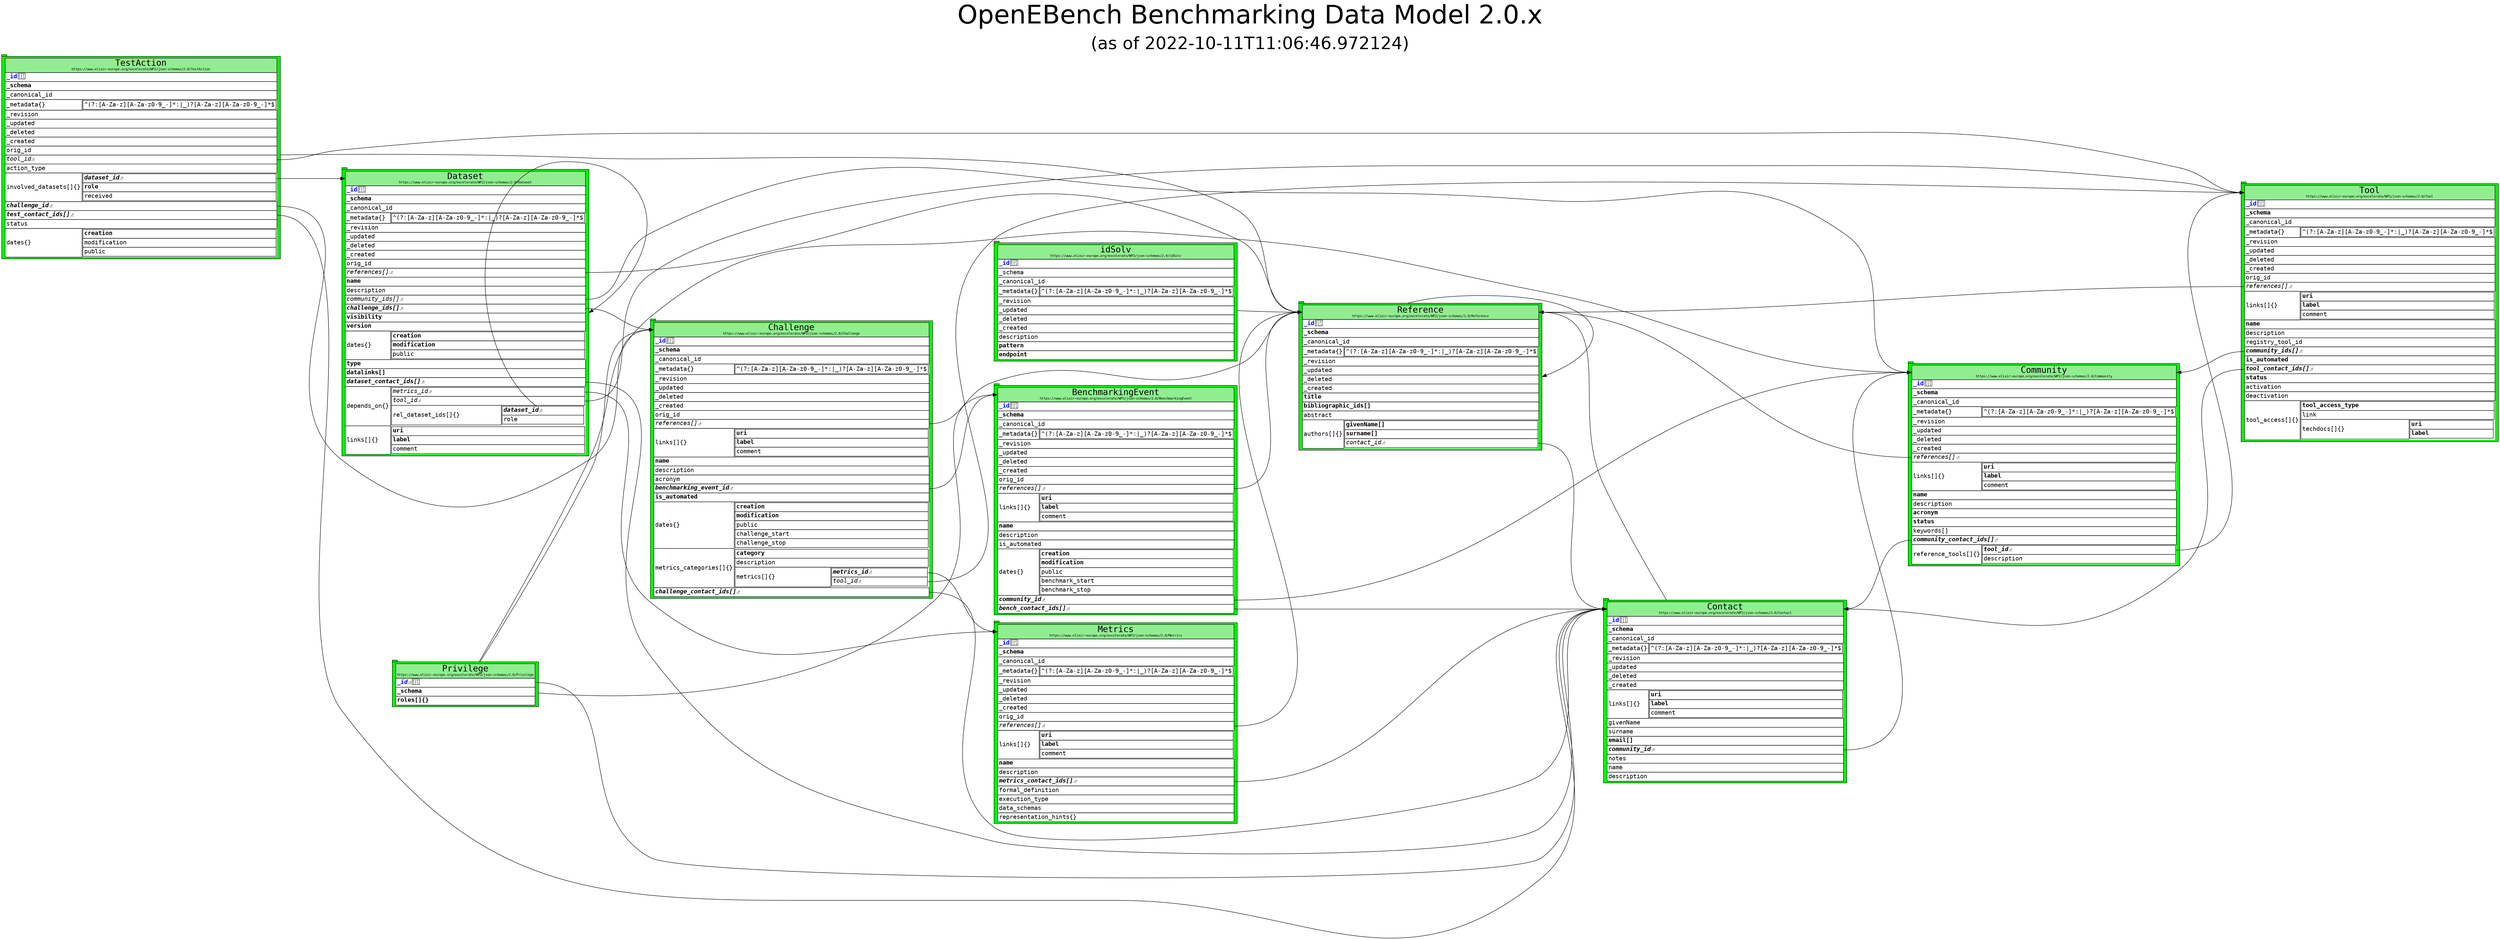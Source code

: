 
digraph schemas {
	graph[ rankdir=LR, ranksep=2, fontsize=60, fontname="Helvetica", labelloc=t, label=< OpenEBench Benchmarking Data Model 2.0.x <br/> <font point-size="40">(as of 2022-10-11T11:06:46.972124)</font> >  ];
	node [shape=tab, style=filled, fillcolor="green"];
	s0 [label=<

<FONT FACE="Courier">
<TABLE BORDER="0" CELLBORDER="1" CELLSPACING="0" BGCOLOR="white">
	<TR>
		<TD COLSPAN="2" ALIGN="CENTER" PORT="schema" BGCOLOR="lightgreen"><FONT POINT-SIZE="20">Dataset</FONT><BR/><FONT POINT-SIZE="8">https://www.elixir-europe.org/excelerate/WP2/json-schemas/2.0/Dataset</FONT></TD>
	</TR>
	<TR>
		<TD ALIGN="LEFT" PORT="a6526f25fbdfbb2678bba3fbc087623f3edb7400" COLSPAN="2"><B><FONT COLOR="BLUE">_id</FONT></B>🔑</TD>

	</TR>
	<TR>
		<TD ALIGN="LEFT" PORT="897345305386c908195d73766146bf456c4afa73" COLSPAN="2"><B>_schema</B></TD>

	</TR>
	<TR>
		<TD ALIGN="LEFT" PORT="abeca793c5a7d6f7ba865a1e52981b8f286608d7" COLSPAN="2">_canonical_id</TD>

	</TR>
	<TR>

		<TD ALIGN="LEFT" PORT="f9c3cd13a7594ae0b3e7c5f757c69c929cc7935d">_metadata{}</TD>
		<TD BORDER="0"><TABLE BORDER="0" CELLBORDER="1" CELLSPACING="0">
	<TR>
		<TD ALIGN="LEFT" PORT="3145037cf1c7a0f1e063153c1edcfff754bdd957" COLSPAN="2">^(?:[A-Za-z][A-Za-z0-9_-]*:|_)?[A-Za-z][A-Za-z0-9_-]*$</TD>
	</TR>
</TABLE></TD>

	</TR>
	<TR>
		<TD ALIGN="LEFT" PORT="b793814e4536ca66c5b8378ac8255eb00347942f" COLSPAN="2">_revision</TD>

	</TR>
	<TR>
		<TD ALIGN="LEFT" PORT="e7c5529710e062bcc39bcf0c8c0c716e6a9f9c8a" COLSPAN="2">_updated</TD>

	</TR>
	<TR>
		<TD ALIGN="LEFT" PORT="cfc04f7a9dc50ce1885ecfb0ce2a996cad2e9596" COLSPAN="2">_deleted</TD>

	</TR>
	<TR>
		<TD ALIGN="LEFT" PORT="88143dbdcf8247dc709d1933882f0b62c830dcd9" COLSPAN="2">_created</TD>

	</TR>
	<TR>
		<TD ALIGN="LEFT" PORT="30441c468f1d2488efd5ee127d43ef666d4d9bb0" COLSPAN="2">orig_id</TD>

	</TR>
	<TR>
		<TD ALIGN="LEFT" PORT="c39a15eca335bf7d46851d0191f072729b2dc3ba" COLSPAN="2"><I>references[]</I>⎇</TD>

	</TR>
	<TR>
		<TD ALIGN="LEFT" PORT="6ae999552a0d2dca14d62e2bc8b764d377b1dd6c" COLSPAN="2"><B>name</B></TD>

	</TR>
	<TR>
		<TD ALIGN="LEFT" PORT="cb329146a0dd0d566b0628744d67936558741ffa" COLSPAN="2">description</TD>

	</TR>
	<TR>
		<TD ALIGN="LEFT" PORT="a000d7838c58386e5ce0aa9bd1ed6e31945af038" COLSPAN="2"><I>community_ids[]</I>⎇</TD>

	</TR>
	<TR>
		<TD ALIGN="LEFT" PORT="c71e19113ad60db1f60739e65eb2e50b33abbace" COLSPAN="2"><B><I>challenge_ids[]</I></B>⎇</TD>

	</TR>
	<TR>
		<TD ALIGN="LEFT" PORT="70ef4adb6243a8757f5ac77a5cae9a726f406b98" COLSPAN="2"><B>visibility</B></TD>

	</TR>
	<TR>
		<TD ALIGN="LEFT" PORT="c692273deb2772da307ffe37041fef77bf4baa97" COLSPAN="2"><B>version</B></TD>

	</TR>
	<TR>

		<TD ALIGN="LEFT" PORT="c09a2565eb3e551d0b33b3f5111b7fd0b90263f4">dates{}</TD>
		<TD BORDER="0"><TABLE BORDER="0" CELLBORDER="1" CELLSPACING="0">
	<TR>
		<TD ALIGN="LEFT" PORT="9b2aac80fdd03e80812740a9017e10253aee4315" COLSPAN="2"><B>creation</B></TD>

	</TR>
	<TR>
		<TD ALIGN="LEFT" PORT="a273fcca90b9effb5bf6a680e3cc8fdd024e5b14" COLSPAN="2"><B>modification</B></TD>

	</TR>
	<TR>
		<TD ALIGN="LEFT" PORT="bf8ff3c4a7e587f7ff90b6421810365bf58a078f" COLSPAN="2">public</TD>
	</TR>
</TABLE></TD>

	</TR>
	<TR>
		<TD ALIGN="LEFT" PORT="d0a3e7f81a9885e99049d1cae0336d269d5e47a9" COLSPAN="2"><B>type</B></TD>

	</TR>
	<TR>
		<TD ALIGN="LEFT" PORT="742808d5247eb4fc92e35717d5ff302cb6ee73ac" COLSPAN="2"><B>datalinks[]</B></TD>

	</TR>
	<TR>
		<TD ALIGN="LEFT" PORT="8b432edbbabc899fd0876bd36b7a73e9ec64a259" COLSPAN="2"><B><I>dataset_contact_ids[]</I></B>⎇</TD>

	</TR>
	<TR>

		<TD ALIGN="LEFT" PORT="0cb4f09a238f2a12115366c6de3f3a20d777cc6c">depends_on{}</TD>
		<TD BORDER="0"><TABLE BORDER="0" CELLBORDER="1" CELLSPACING="0">
	<TR>
		<TD ALIGN="LEFT" PORT="8a3e7ca7c2ed848734f80584b6ee62dc2b2bea55" COLSPAN="2"><I>metrics_id</I>⎇</TD>

	</TR>
	<TR>
		<TD ALIGN="LEFT" PORT="17e6cf4775729bf7dc0194921b0bb931400b2b28" COLSPAN="2"><I>tool_id</I>⎇</TD>

	</TR>
	<TR>

		<TD ALIGN="LEFT" PORT="4c0bb05a2c9a75e6e9c6cfe50118b7dc266a042c">rel_dataset_ids[]{}</TD>
		<TD BORDER="0"><TABLE BORDER="0" CELLBORDER="1" CELLSPACING="0">
	<TR>
		<TD ALIGN="LEFT" PORT="6cf5d36b3e1d9f63cfb89f7f2e63933d27ffbc21" COLSPAN="2"><B><I>dataset_id</I></B>⎇</TD>

	</TR>
	<TR>
		<TD ALIGN="LEFT" PORT="f259d888cf0cd2cae7d180777354c6e0399ae25b" COLSPAN="2">role</TD>
	</TR>
</TABLE></TD>
	</TR>
</TABLE></TD>

	</TR>
	<TR>

		<TD ALIGN="LEFT" PORT="76e907d22e6b4cd156a7680ff8dc2c10ed546ec0">links[]{}</TD>
		<TD BORDER="0"><TABLE BORDER="0" CELLBORDER="1" CELLSPACING="0">
	<TR>
		<TD ALIGN="LEFT" PORT="14a00c6ca3af63c1956875e601d78b382b865b4b" COLSPAN="2"><B>uri</B></TD>

	</TR>
	<TR>
		<TD ALIGN="LEFT" PORT="28a92bc708df9017bf774eeafecf6829f78e0509" COLSPAN="2"><B>label</B></TD>

	</TR>
	<TR>
		<TD ALIGN="LEFT" PORT="3fbe026d736e62987cbc9300bfcfe3af67ed0fa9" COLSPAN="2">comment</TD>
	</TR>
</TABLE></TD>
	</TR>
</TABLE></FONT>
>];
	s1 [label=<

<FONT FACE="Courier">
<TABLE BORDER="0" CELLBORDER="1" CELLSPACING="0" BGCOLOR="white">
	<TR>
		<TD COLSPAN="2" ALIGN="CENTER" PORT="schema" BGCOLOR="lightgreen"><FONT POINT-SIZE="20">Metrics</FONT><BR/><FONT POINT-SIZE="8">https://www.elixir-europe.org/excelerate/WP2/json-schemas/2.0/Metrics</FONT></TD>
	</TR>
	<TR>
		<TD ALIGN="LEFT" PORT="a6526f25fbdfbb2678bba3fbc087623f3edb7400" COLSPAN="2"><B><FONT COLOR="BLUE">_id</FONT></B>🔑</TD>

	</TR>
	<TR>
		<TD ALIGN="LEFT" PORT="897345305386c908195d73766146bf456c4afa73" COLSPAN="2"><B>_schema</B></TD>

	</TR>
	<TR>
		<TD ALIGN="LEFT" PORT="abeca793c5a7d6f7ba865a1e52981b8f286608d7" COLSPAN="2">_canonical_id</TD>

	</TR>
	<TR>

		<TD ALIGN="LEFT" PORT="f9c3cd13a7594ae0b3e7c5f757c69c929cc7935d">_metadata{}</TD>
		<TD BORDER="0"><TABLE BORDER="0" CELLBORDER="1" CELLSPACING="0">
	<TR>
		<TD ALIGN="LEFT" PORT="3145037cf1c7a0f1e063153c1edcfff754bdd957" COLSPAN="2">^(?:[A-Za-z][A-Za-z0-9_-]*:|_)?[A-Za-z][A-Za-z0-9_-]*$</TD>
	</TR>
</TABLE></TD>

	</TR>
	<TR>
		<TD ALIGN="LEFT" PORT="b793814e4536ca66c5b8378ac8255eb00347942f" COLSPAN="2">_revision</TD>

	</TR>
	<TR>
		<TD ALIGN="LEFT" PORT="e7c5529710e062bcc39bcf0c8c0c716e6a9f9c8a" COLSPAN="2">_updated</TD>

	</TR>
	<TR>
		<TD ALIGN="LEFT" PORT="cfc04f7a9dc50ce1885ecfb0ce2a996cad2e9596" COLSPAN="2">_deleted</TD>

	</TR>
	<TR>
		<TD ALIGN="LEFT" PORT="88143dbdcf8247dc709d1933882f0b62c830dcd9" COLSPAN="2">_created</TD>

	</TR>
	<TR>
		<TD ALIGN="LEFT" PORT="30441c468f1d2488efd5ee127d43ef666d4d9bb0" COLSPAN="2">orig_id</TD>

	</TR>
	<TR>
		<TD ALIGN="LEFT" PORT="c39a15eca335bf7d46851d0191f072729b2dc3ba" COLSPAN="2"><I>references[]</I>⎇</TD>

	</TR>
	<TR>

		<TD ALIGN="LEFT" PORT="76e907d22e6b4cd156a7680ff8dc2c10ed546ec0">links[]{}</TD>
		<TD BORDER="0"><TABLE BORDER="0" CELLBORDER="1" CELLSPACING="0">
	<TR>
		<TD ALIGN="LEFT" PORT="14a00c6ca3af63c1956875e601d78b382b865b4b" COLSPAN="2"><B>uri</B></TD>

	</TR>
	<TR>
		<TD ALIGN="LEFT" PORT="28a92bc708df9017bf774eeafecf6829f78e0509" COLSPAN="2"><B>label</B></TD>

	</TR>
	<TR>
		<TD ALIGN="LEFT" PORT="3fbe026d736e62987cbc9300bfcfe3af67ed0fa9" COLSPAN="2">comment</TD>
	</TR>
</TABLE></TD>

	</TR>
	<TR>
		<TD ALIGN="LEFT" PORT="6ae999552a0d2dca14d62e2bc8b764d377b1dd6c" COLSPAN="2"><B>name</B></TD>

	</TR>
	<TR>
		<TD ALIGN="LEFT" PORT="cb329146a0dd0d566b0628744d67936558741ffa" COLSPAN="2">description</TD>

	</TR>
	<TR>
		<TD ALIGN="LEFT" PORT="fdc4dabd062fc123464af2b8a1cb25aef1b341e2" COLSPAN="2"><B><I>metrics_contact_ids[]</I></B>⎇</TD>

	</TR>
	<TR>
		<TD ALIGN="LEFT" PORT="14bcc98c6a93ea880229b6c152855b8054de2301" COLSPAN="2">formal_definition</TD>

	</TR>
	<TR>
		<TD ALIGN="LEFT" PORT="9b2f75435ad18ec644b766411951bce8a734ee00" COLSPAN="2">execution_type</TD>

	</TR>
	<TR>
		<TD ALIGN="LEFT" PORT="5ee99406c06fcf0cadcf08c327a34be6cc24e53b" COLSPAN="2">data_schemas</TD>

	</TR>
	<TR>
		<TD ALIGN="LEFT" PORT="55d1bf45c8de9ee16f3a3199935c017c6781f420" COLSPAN="2">representation_hints{}</TD>
	</TR>
</TABLE></FONT>
>];
	s2 [label=<

<FONT FACE="Courier">
<TABLE BORDER="0" CELLBORDER="1" CELLSPACING="0" BGCOLOR="white">
	<TR>
		<TD COLSPAN="2" ALIGN="CENTER" PORT="schema" BGCOLOR="lightgreen"><FONT POINT-SIZE="20">Reference</FONT><BR/><FONT POINT-SIZE="8">https://www.elixir-europe.org/excelerate/WP2/json-schemas/2.0/Reference</FONT></TD>
	</TR>
	<TR>
		<TD ALIGN="LEFT" PORT="a6526f25fbdfbb2678bba3fbc087623f3edb7400" COLSPAN="2"><B><FONT COLOR="BLUE">_id</FONT></B>🔑</TD>

	</TR>
	<TR>
		<TD ALIGN="LEFT" PORT="897345305386c908195d73766146bf456c4afa73" COLSPAN="2"><B>_schema</B></TD>

	</TR>
	<TR>
		<TD ALIGN="LEFT" PORT="abeca793c5a7d6f7ba865a1e52981b8f286608d7" COLSPAN="2">_canonical_id</TD>

	</TR>
	<TR>

		<TD ALIGN="LEFT" PORT="f9c3cd13a7594ae0b3e7c5f757c69c929cc7935d">_metadata{}</TD>
		<TD BORDER="0"><TABLE BORDER="0" CELLBORDER="1" CELLSPACING="0">
	<TR>
		<TD ALIGN="LEFT" PORT="3145037cf1c7a0f1e063153c1edcfff754bdd957" COLSPAN="2">^(?:[A-Za-z][A-Za-z0-9_-]*:|_)?[A-Za-z][A-Za-z0-9_-]*$</TD>
	</TR>
</TABLE></TD>

	</TR>
	<TR>
		<TD ALIGN="LEFT" PORT="b793814e4536ca66c5b8378ac8255eb00347942f" COLSPAN="2">_revision</TD>

	</TR>
	<TR>
		<TD ALIGN="LEFT" PORT="e7c5529710e062bcc39bcf0c8c0c716e6a9f9c8a" COLSPAN="2">_updated</TD>

	</TR>
	<TR>
		<TD ALIGN="LEFT" PORT="cfc04f7a9dc50ce1885ecfb0ce2a996cad2e9596" COLSPAN="2">_deleted</TD>

	</TR>
	<TR>
		<TD ALIGN="LEFT" PORT="88143dbdcf8247dc709d1933882f0b62c830dcd9" COLSPAN="2">_created</TD>

	</TR>
	<TR>
		<TD ALIGN="LEFT" PORT="3c6de1b7dd91465d437ef415f94f36afc1fbc8a8" COLSPAN="2"><B>title</B></TD>

	</TR>
	<TR>
		<TD ALIGN="LEFT" PORT="bc0e6cb7503293bbf803d489cf582132e8a9ddc3" COLSPAN="2"><B>bibliographic_ids[]</B></TD>

	</TR>
	<TR>
		<TD ALIGN="LEFT" PORT="ec3ec33367ae71405e35bd1b8b9135d59e173c1a" COLSPAN="2">abstract</TD>

	</TR>
	<TR>

		<TD ALIGN="LEFT" PORT="9ed5229656b1a6f69aa66ee2f158ee85f18884e3">authors[]{}</TD>
		<TD BORDER="0"><TABLE BORDER="0" CELLBORDER="1" CELLSPACING="0">
	<TR>
		<TD ALIGN="LEFT" PORT="410af507bcaa37336cebb3d6471574f204041420" COLSPAN="2"><B>givenName[]</B></TD>

	</TR>
	<TR>
		<TD ALIGN="LEFT" PORT="0ce93177060ab21b8a97bd23434271d02b577a2a" COLSPAN="2"><B>surname[]</B></TD>

	</TR>
	<TR>
		<TD ALIGN="LEFT" PORT="9635a50c62ca20e8728abc4160594dbd11298586" COLSPAN="2"><I>contact_id</I>⎇</TD>
	</TR>
</TABLE></TD>
	</TR>
</TABLE></FONT>
>];
	s3 [label=<

<FONT FACE="Courier">
<TABLE BORDER="0" CELLBORDER="1" CELLSPACING="0" BGCOLOR="white">
	<TR>
		<TD COLSPAN="2" ALIGN="CENTER" PORT="schema" BGCOLOR="lightgreen"><FONT POINT-SIZE="20">TestAction</FONT><BR/><FONT POINT-SIZE="8">https://www.elixir-europe.org/excelerate/WP2/json-schemas/2.0/TestAction</FONT></TD>
	</TR>
	<TR>
		<TD ALIGN="LEFT" PORT="a6526f25fbdfbb2678bba3fbc087623f3edb7400" COLSPAN="2"><B><FONT COLOR="BLUE">_id</FONT></B>🔑</TD>

	</TR>
	<TR>
		<TD ALIGN="LEFT" PORT="897345305386c908195d73766146bf456c4afa73" COLSPAN="2"><B>_schema</B></TD>

	</TR>
	<TR>
		<TD ALIGN="LEFT" PORT="abeca793c5a7d6f7ba865a1e52981b8f286608d7" COLSPAN="2">_canonical_id</TD>

	</TR>
	<TR>

		<TD ALIGN="LEFT" PORT="f9c3cd13a7594ae0b3e7c5f757c69c929cc7935d">_metadata{}</TD>
		<TD BORDER="0"><TABLE BORDER="0" CELLBORDER="1" CELLSPACING="0">
	<TR>
		<TD ALIGN="LEFT" PORT="3145037cf1c7a0f1e063153c1edcfff754bdd957" COLSPAN="2">^(?:[A-Za-z][A-Za-z0-9_-]*:|_)?[A-Za-z][A-Za-z0-9_-]*$</TD>
	</TR>
</TABLE></TD>

	</TR>
	<TR>
		<TD ALIGN="LEFT" PORT="b793814e4536ca66c5b8378ac8255eb00347942f" COLSPAN="2">_revision</TD>

	</TR>
	<TR>
		<TD ALIGN="LEFT" PORT="e7c5529710e062bcc39bcf0c8c0c716e6a9f9c8a" COLSPAN="2">_updated</TD>

	</TR>
	<TR>
		<TD ALIGN="LEFT" PORT="cfc04f7a9dc50ce1885ecfb0ce2a996cad2e9596" COLSPAN="2">_deleted</TD>

	</TR>
	<TR>
		<TD ALIGN="LEFT" PORT="88143dbdcf8247dc709d1933882f0b62c830dcd9" COLSPAN="2">_created</TD>

	</TR>
	<TR>
		<TD ALIGN="LEFT" PORT="30441c468f1d2488efd5ee127d43ef666d4d9bb0" COLSPAN="2">orig_id</TD>

	</TR>
	<TR>
		<TD ALIGN="LEFT" PORT="3bf5b1016a384916073184f99b79e30358e17b70" COLSPAN="2"><I>tool_id</I>⎇</TD>

	</TR>
	<TR>
		<TD ALIGN="LEFT" PORT="11db75ea5697b4c806aedc073928a98e8dff594c" COLSPAN="2">action_type</TD>

	</TR>
	<TR>

		<TD ALIGN="LEFT" PORT="40ae789c4550f9b85e680d7427d955c7b07a2640">involved_datasets[]{}</TD>
		<TD BORDER="0"><TABLE BORDER="0" CELLBORDER="1" CELLSPACING="0">
	<TR>
		<TD ALIGN="LEFT" PORT="f4efc1aa77f68666528083fa796defcaad240e80" COLSPAN="2"><B><I>dataset_id</I></B>⎇</TD>

	</TR>
	<TR>
		<TD ALIGN="LEFT" PORT="a99108dd53cbbd93ea1483bd71065daa763ad3f7" COLSPAN="2"><B>role</B></TD>

	</TR>
	<TR>
		<TD ALIGN="LEFT" PORT="857de86cfac68053cf270ccea1c444bf5a21ab25" COLSPAN="2">received</TD>
	</TR>
</TABLE></TD>

	</TR>
	<TR>
		<TD ALIGN="LEFT" PORT="5f31455ad09ea6a836a06871b7ac59e8ea30cacd" COLSPAN="2"><B><I>challenge_id</I></B>⎇</TD>

	</TR>
	<TR>
		<TD ALIGN="LEFT" PORT="d92969e34debec47c6d4cf68a9207a242e093722" COLSPAN="2"><B><I>test_contact_ids[]</I></B>⎇</TD>

	</TR>
	<TR>
		<TD ALIGN="LEFT" PORT="48a3661d846478fa991a825ebd10b78671444b5b" COLSPAN="2">status</TD>

	</TR>
	<TR>

		<TD ALIGN="LEFT" PORT="c09a2565eb3e551d0b33b3f5111b7fd0b90263f4">dates{}</TD>
		<TD BORDER="0"><TABLE BORDER="0" CELLBORDER="1" CELLSPACING="0">
	<TR>
		<TD ALIGN="LEFT" PORT="9b2aac80fdd03e80812740a9017e10253aee4315" COLSPAN="2"><B>creation</B></TD>

	</TR>
	<TR>
		<TD ALIGN="LEFT" PORT="a273fcca90b9effb5bf6a680e3cc8fdd024e5b14" COLSPAN="2">modification</TD>

	</TR>
	<TR>
		<TD ALIGN="LEFT" PORT="bf8ff3c4a7e587f7ff90b6421810365bf58a078f" COLSPAN="2">public</TD>
	</TR>
</TABLE></TD>
	</TR>
</TABLE></FONT>
>];
	s4 [label=<

<FONT FACE="Courier">
<TABLE BORDER="0" CELLBORDER="1" CELLSPACING="0" BGCOLOR="white">
	<TR>
		<TD COLSPAN="2" ALIGN="CENTER" PORT="schema" BGCOLOR="lightgreen"><FONT POINT-SIZE="20">Challenge</FONT><BR/><FONT POINT-SIZE="8">https://www.elixir-europe.org/excelerate/WP2/json-schemas/2.0/Challenge</FONT></TD>
	</TR>
	<TR>
		<TD ALIGN="LEFT" PORT="a6526f25fbdfbb2678bba3fbc087623f3edb7400" COLSPAN="2"><B><FONT COLOR="BLUE">_id</FONT></B>🔑</TD>

	</TR>
	<TR>
		<TD ALIGN="LEFT" PORT="897345305386c908195d73766146bf456c4afa73" COLSPAN="2"><B>_schema</B></TD>

	</TR>
	<TR>
		<TD ALIGN="LEFT" PORT="abeca793c5a7d6f7ba865a1e52981b8f286608d7" COLSPAN="2">_canonical_id</TD>

	</TR>
	<TR>

		<TD ALIGN="LEFT" PORT="f9c3cd13a7594ae0b3e7c5f757c69c929cc7935d">_metadata{}</TD>
		<TD BORDER="0"><TABLE BORDER="0" CELLBORDER="1" CELLSPACING="0">
	<TR>
		<TD ALIGN="LEFT" PORT="3145037cf1c7a0f1e063153c1edcfff754bdd957" COLSPAN="2">^(?:[A-Za-z][A-Za-z0-9_-]*:|_)?[A-Za-z][A-Za-z0-9_-]*$</TD>
	</TR>
</TABLE></TD>

	</TR>
	<TR>
		<TD ALIGN="LEFT" PORT="b793814e4536ca66c5b8378ac8255eb00347942f" COLSPAN="2">_revision</TD>

	</TR>
	<TR>
		<TD ALIGN="LEFT" PORT="e7c5529710e062bcc39bcf0c8c0c716e6a9f9c8a" COLSPAN="2">_updated</TD>

	</TR>
	<TR>
		<TD ALIGN="LEFT" PORT="cfc04f7a9dc50ce1885ecfb0ce2a996cad2e9596" COLSPAN="2">_deleted</TD>

	</TR>
	<TR>
		<TD ALIGN="LEFT" PORT="88143dbdcf8247dc709d1933882f0b62c830dcd9" COLSPAN="2">_created</TD>

	</TR>
	<TR>
		<TD ALIGN="LEFT" PORT="30441c468f1d2488efd5ee127d43ef666d4d9bb0" COLSPAN="2">orig_id</TD>

	</TR>
	<TR>
		<TD ALIGN="LEFT" PORT="c39a15eca335bf7d46851d0191f072729b2dc3ba" COLSPAN="2"><I>references[]</I>⎇</TD>

	</TR>
	<TR>

		<TD ALIGN="LEFT" PORT="76e907d22e6b4cd156a7680ff8dc2c10ed546ec0">links[]{}</TD>
		<TD BORDER="0"><TABLE BORDER="0" CELLBORDER="1" CELLSPACING="0">
	<TR>
		<TD ALIGN="LEFT" PORT="14a00c6ca3af63c1956875e601d78b382b865b4b" COLSPAN="2"><B>uri</B></TD>

	</TR>
	<TR>
		<TD ALIGN="LEFT" PORT="28a92bc708df9017bf774eeafecf6829f78e0509" COLSPAN="2"><B>label</B></TD>

	</TR>
	<TR>
		<TD ALIGN="LEFT" PORT="3fbe026d736e62987cbc9300bfcfe3af67ed0fa9" COLSPAN="2">comment</TD>
	</TR>
</TABLE></TD>

	</TR>
	<TR>
		<TD ALIGN="LEFT" PORT="6ae999552a0d2dca14d62e2bc8b764d377b1dd6c" COLSPAN="2"><B>name</B></TD>

	</TR>
	<TR>
		<TD ALIGN="LEFT" PORT="cb329146a0dd0d566b0628744d67936558741ffa" COLSPAN="2">description</TD>

	</TR>
	<TR>
		<TD ALIGN="LEFT" PORT="18b1ec962b2619762af0ec0fed21b2a539c0a2ad" COLSPAN="2">acronym</TD>

	</TR>
	<TR>
		<TD ALIGN="LEFT" PORT="dc1123c31cff7870d735084397d1fd206cb0b4d8" COLSPAN="2"><B><I>benchmarking_event_id</I></B>⎇</TD>

	</TR>
	<TR>
		<TD ALIGN="LEFT" PORT="5c61576919673ef2a5627e0a791a093d46ccc868" COLSPAN="2"><B>is_automated</B></TD>

	</TR>
	<TR>

		<TD ALIGN="LEFT" PORT="c09a2565eb3e551d0b33b3f5111b7fd0b90263f4">dates{}</TD>
		<TD BORDER="0"><TABLE BORDER="0" CELLBORDER="1" CELLSPACING="0">
	<TR>
		<TD ALIGN="LEFT" PORT="9b2aac80fdd03e80812740a9017e10253aee4315" COLSPAN="2"><B>creation</B></TD>

	</TR>
	<TR>
		<TD ALIGN="LEFT" PORT="a273fcca90b9effb5bf6a680e3cc8fdd024e5b14" COLSPAN="2"><B>modification</B></TD>

	</TR>
	<TR>
		<TD ALIGN="LEFT" PORT="bf8ff3c4a7e587f7ff90b6421810365bf58a078f" COLSPAN="2">public</TD>

	</TR>
	<TR>
		<TD ALIGN="LEFT" PORT="69fd642c95ac4342bfbcbb67d99f1db99ea5453b" COLSPAN="2">challenge_start</TD>

	</TR>
	<TR>
		<TD ALIGN="LEFT" PORT="4d1bd588f2256adc0e8892a08ebf876d071aabb6" COLSPAN="2">challenge_stop</TD>
	</TR>
</TABLE></TD>

	</TR>
	<TR>

		<TD ALIGN="LEFT" PORT="f9587cccacee2ddbc9c34ec9e5bf5ba5cdcbc7e1">metrics_categories[]{}</TD>
		<TD BORDER="0"><TABLE BORDER="0" CELLBORDER="1" CELLSPACING="0">
	<TR>
		<TD ALIGN="LEFT" PORT="ffd293af49e630776a2ffa043a6aabf7fd6f0c20" COLSPAN="2"><B>category</B></TD>

	</TR>
	<TR>
		<TD ALIGN="LEFT" PORT="d634bb0aca79b6e403dcf3febcc6ab6bc745e77e" COLSPAN="2">description</TD>

	</TR>
	<TR>

		<TD ALIGN="LEFT" PORT="a9454e6d7857f8c51f1be5f5b9c85df06382e801">metrics[]{}</TD>
		<TD BORDER="0"><TABLE BORDER="0" CELLBORDER="1" CELLSPACING="0">
	<TR>
		<TD ALIGN="LEFT" PORT="299a1c8f68372ddbdf7fd6771a6cf17462a2d216" COLSPAN="2"><B><I>metrics_id</I></B>⎇</TD>

	</TR>
	<TR>
		<TD ALIGN="LEFT" PORT="859f89ce6eef8a513ee2b567c9201e5e0a9272e1" COLSPAN="2"><I>tool_id</I>⎇</TD>
	</TR>
</TABLE></TD>
	</TR>
</TABLE></TD>

	</TR>
	<TR>
		<TD ALIGN="LEFT" PORT="b2b98dccf2ef52a52282130b38d891a9ae046965" COLSPAN="2"><B><I>challenge_contact_ids[]</I></B>⎇</TD>
	</TR>
</TABLE></FONT>
>];
	s5 [label=<

<FONT FACE="Courier">
<TABLE BORDER="0" CELLBORDER="1" CELLSPACING="0" BGCOLOR="white">
	<TR>
		<TD COLSPAN="2" ALIGN="CENTER" PORT="schema" BGCOLOR="lightgreen"><FONT POINT-SIZE="20">Tool</FONT><BR/><FONT POINT-SIZE="8">https://www.elixir-europe.org/excelerate/WP2/json-schemas/2.0/Tool</FONT></TD>
	</TR>
	<TR>
		<TD ALIGN="LEFT" PORT="a6526f25fbdfbb2678bba3fbc087623f3edb7400" COLSPAN="2"><B><FONT COLOR="BLUE">_id</FONT></B>🔑</TD>

	</TR>
	<TR>
		<TD ALIGN="LEFT" PORT="897345305386c908195d73766146bf456c4afa73" COLSPAN="2"><B>_schema</B></TD>

	</TR>
	<TR>
		<TD ALIGN="LEFT" PORT="abeca793c5a7d6f7ba865a1e52981b8f286608d7" COLSPAN="2">_canonical_id</TD>

	</TR>
	<TR>

		<TD ALIGN="LEFT" PORT="f9c3cd13a7594ae0b3e7c5f757c69c929cc7935d">_metadata{}</TD>
		<TD BORDER="0"><TABLE BORDER="0" CELLBORDER="1" CELLSPACING="0">
	<TR>
		<TD ALIGN="LEFT" PORT="3145037cf1c7a0f1e063153c1edcfff754bdd957" COLSPAN="2">^(?:[A-Za-z][A-Za-z0-9_-]*:|_)?[A-Za-z][A-Za-z0-9_-]*$</TD>
	</TR>
</TABLE></TD>

	</TR>
	<TR>
		<TD ALIGN="LEFT" PORT="b793814e4536ca66c5b8378ac8255eb00347942f" COLSPAN="2">_revision</TD>

	</TR>
	<TR>
		<TD ALIGN="LEFT" PORT="e7c5529710e062bcc39bcf0c8c0c716e6a9f9c8a" COLSPAN="2">_updated</TD>

	</TR>
	<TR>
		<TD ALIGN="LEFT" PORT="cfc04f7a9dc50ce1885ecfb0ce2a996cad2e9596" COLSPAN="2">_deleted</TD>

	</TR>
	<TR>
		<TD ALIGN="LEFT" PORT="88143dbdcf8247dc709d1933882f0b62c830dcd9" COLSPAN="2">_created</TD>

	</TR>
	<TR>
		<TD ALIGN="LEFT" PORT="30441c468f1d2488efd5ee127d43ef666d4d9bb0" COLSPAN="2">orig_id</TD>

	</TR>
	<TR>
		<TD ALIGN="LEFT" PORT="c39a15eca335bf7d46851d0191f072729b2dc3ba" COLSPAN="2"><I>references[]</I>⎇</TD>

	</TR>
	<TR>

		<TD ALIGN="LEFT" PORT="76e907d22e6b4cd156a7680ff8dc2c10ed546ec0">links[]{}</TD>
		<TD BORDER="0"><TABLE BORDER="0" CELLBORDER="1" CELLSPACING="0">
	<TR>
		<TD ALIGN="LEFT" PORT="14a00c6ca3af63c1956875e601d78b382b865b4b" COLSPAN="2"><B>uri</B></TD>

	</TR>
	<TR>
		<TD ALIGN="LEFT" PORT="28a92bc708df9017bf774eeafecf6829f78e0509" COLSPAN="2"><B>label</B></TD>

	</TR>
	<TR>
		<TD ALIGN="LEFT" PORT="3fbe026d736e62987cbc9300bfcfe3af67ed0fa9" COLSPAN="2">comment</TD>
	</TR>
</TABLE></TD>

	</TR>
	<TR>
		<TD ALIGN="LEFT" PORT="6ae999552a0d2dca14d62e2bc8b764d377b1dd6c" COLSPAN="2"><B>name</B></TD>

	</TR>
	<TR>
		<TD ALIGN="LEFT" PORT="cb329146a0dd0d566b0628744d67936558741ffa" COLSPAN="2">description</TD>

	</TR>
	<TR>
		<TD ALIGN="LEFT" PORT="802f9f2cf80dec7c8a7d7d2299a674888849a2c0" COLSPAN="2">registry_tool_id</TD>

	</TR>
	<TR>
		<TD ALIGN="LEFT" PORT="a000d7838c58386e5ce0aa9bd1ed6e31945af038" COLSPAN="2"><B><I>community_ids[]</I></B>⎇</TD>

	</TR>
	<TR>
		<TD ALIGN="LEFT" PORT="5c61576919673ef2a5627e0a791a093d46ccc868" COLSPAN="2"><B>is_automated</B></TD>

	</TR>
	<TR>
		<TD ALIGN="LEFT" PORT="3185f78d03b48ce4999d6e2871efc649d82630ab" COLSPAN="2"><B><I>tool_contact_ids[]</I></B>⎇</TD>

	</TR>
	<TR>
		<TD ALIGN="LEFT" PORT="48a3661d846478fa991a825ebd10b78671444b5b" COLSPAN="2"><B>status</B></TD>

	</TR>
	<TR>
		<TD ALIGN="LEFT" PORT="6d183114493d1d4647e348df3e7c7aa0d05fa9db" COLSPAN="2">activation</TD>

	</TR>
	<TR>
		<TD ALIGN="LEFT" PORT="9ef4eb1e8a3ad2a645710bc45ad1d5b87d71d693" COLSPAN="2">deactivation</TD>

	</TR>
	<TR>

		<TD ALIGN="LEFT" PORT="e8d857268722de107b6ce542594561fe36ae346b">tool_access[]{}</TD>
		<TD BORDER="0"><TABLE BORDER="0" CELLBORDER="1" CELLSPACING="0">
	<TR>
		<TD ALIGN="LEFT" PORT="aee159f9553f533021d5fdaae9e397020e73bd1e" COLSPAN="2"><B>tool_access_type</B></TD>

	</TR>
	<TR>
		<TD ALIGN="LEFT" PORT="895a2ca9e60b90998e931f71cd0126ec9ee0015a" COLSPAN="2">link</TD>

	</TR>
	<TR>

		<TD ALIGN="LEFT" PORT="8671fc88acb32db4c0dee665a0eca72523ed10e2">techdocs[]{}</TD>
		<TD BORDER="0"><TABLE BORDER="0" CELLBORDER="1" CELLSPACING="0">
	<TR>
		<TD ALIGN="LEFT" PORT="bed52b4251fc52d5c91df077858205f13acce395" COLSPAN="2"><B>uri</B></TD>

	</TR>
	<TR>
		<TD ALIGN="LEFT" PORT="bb1dfbe911a8bb3e546d41b5be90ec6b8ca5d82c" COLSPAN="2"><B>label</B></TD>
	</TR>
</TABLE></TD>
	</TR>
</TABLE></TD>
	</TR>
</TABLE></FONT>
>];
	s6 [label=<

<FONT FACE="Courier">
<TABLE BORDER="0" CELLBORDER="1" CELLSPACING="0" BGCOLOR="white">
	<TR>
		<TD COLSPAN="2" ALIGN="CENTER" PORT="schema" BGCOLOR="lightgreen"><FONT POINT-SIZE="20">Community</FONT><BR/><FONT POINT-SIZE="8">https://www.elixir-europe.org/excelerate/WP2/json-schemas/2.0/Community</FONT></TD>
	</TR>
	<TR>
		<TD ALIGN="LEFT" PORT="a6526f25fbdfbb2678bba3fbc087623f3edb7400" COLSPAN="2"><B><FONT COLOR="BLUE">_id</FONT></B>🔑</TD>

	</TR>
	<TR>
		<TD ALIGN="LEFT" PORT="897345305386c908195d73766146bf456c4afa73" COLSPAN="2"><B>_schema</B></TD>

	</TR>
	<TR>
		<TD ALIGN="LEFT" PORT="abeca793c5a7d6f7ba865a1e52981b8f286608d7" COLSPAN="2">_canonical_id</TD>

	</TR>
	<TR>

		<TD ALIGN="LEFT" PORT="f9c3cd13a7594ae0b3e7c5f757c69c929cc7935d">_metadata{}</TD>
		<TD BORDER="0"><TABLE BORDER="0" CELLBORDER="1" CELLSPACING="0">
	<TR>
		<TD ALIGN="LEFT" PORT="3145037cf1c7a0f1e063153c1edcfff754bdd957" COLSPAN="2">^(?:[A-Za-z][A-Za-z0-9_-]*:|_)?[A-Za-z][A-Za-z0-9_-]*$</TD>
	</TR>
</TABLE></TD>

	</TR>
	<TR>
		<TD ALIGN="LEFT" PORT="b793814e4536ca66c5b8378ac8255eb00347942f" COLSPAN="2">_revision</TD>

	</TR>
	<TR>
		<TD ALIGN="LEFT" PORT="e7c5529710e062bcc39bcf0c8c0c716e6a9f9c8a" COLSPAN="2">_updated</TD>

	</TR>
	<TR>
		<TD ALIGN="LEFT" PORT="cfc04f7a9dc50ce1885ecfb0ce2a996cad2e9596" COLSPAN="2">_deleted</TD>

	</TR>
	<TR>
		<TD ALIGN="LEFT" PORT="88143dbdcf8247dc709d1933882f0b62c830dcd9" COLSPAN="2">_created</TD>

	</TR>
	<TR>
		<TD ALIGN="LEFT" PORT="c39a15eca335bf7d46851d0191f072729b2dc3ba" COLSPAN="2"><I>references[]</I>⎇</TD>

	</TR>
	<TR>

		<TD ALIGN="LEFT" PORT="76e907d22e6b4cd156a7680ff8dc2c10ed546ec0">links[]{}</TD>
		<TD BORDER="0"><TABLE BORDER="0" CELLBORDER="1" CELLSPACING="0">
	<TR>
		<TD ALIGN="LEFT" PORT="14a00c6ca3af63c1956875e601d78b382b865b4b" COLSPAN="2"><B>uri</B></TD>

	</TR>
	<TR>
		<TD ALIGN="LEFT" PORT="28a92bc708df9017bf774eeafecf6829f78e0509" COLSPAN="2"><B>label</B></TD>

	</TR>
	<TR>
		<TD ALIGN="LEFT" PORT="3fbe026d736e62987cbc9300bfcfe3af67ed0fa9" COLSPAN="2">comment</TD>
	</TR>
</TABLE></TD>

	</TR>
	<TR>
		<TD ALIGN="LEFT" PORT="6ae999552a0d2dca14d62e2bc8b764d377b1dd6c" COLSPAN="2"><B>name</B></TD>

	</TR>
	<TR>
		<TD ALIGN="LEFT" PORT="cb329146a0dd0d566b0628744d67936558741ffa" COLSPAN="2">description</TD>

	</TR>
	<TR>
		<TD ALIGN="LEFT" PORT="18b1ec962b2619762af0ec0fed21b2a539c0a2ad" COLSPAN="2"><B>acronym</B></TD>

	</TR>
	<TR>
		<TD ALIGN="LEFT" PORT="48a3661d846478fa991a825ebd10b78671444b5b" COLSPAN="2"><B>status</B></TD>

	</TR>
	<TR>
		<TD ALIGN="LEFT" PORT="e7a192d252351f64694d9a66ffeda6a1ed5d8869" COLSPAN="2">keywords[]</TD>

	</TR>
	<TR>
		<TD ALIGN="LEFT" PORT="82e1f1f38a95723175f781e2e388d68de536caa8" COLSPAN="2"><B><I>community_contact_ids[]</I></B>⎇</TD>

	</TR>
	<TR>

		<TD ALIGN="LEFT" PORT="967540a250ee3d44e8f2b71630e6e357cc8d4721">reference_tools[]{}</TD>
		<TD BORDER="0"><TABLE BORDER="0" CELLBORDER="1" CELLSPACING="0">
	<TR>
		<TD ALIGN="LEFT" PORT="7fb8e6aa319208c147f18cccfa71c0fce40b895f" COLSPAN="2"><B><I>tool_id</I></B>⎇</TD>

	</TR>
	<TR>
		<TD ALIGN="LEFT" PORT="7820dd16bc30a14050bafc0d10b3a255cd132e87" COLSPAN="2">description</TD>
	</TR>
</TABLE></TD>
	</TR>
</TABLE></FONT>
>];
	s7 [label=<

<FONT FACE="Courier">
<TABLE BORDER="0" CELLBORDER="1" CELLSPACING="0" BGCOLOR="white">
	<TR>
		<TD COLSPAN="2" ALIGN="CENTER" PORT="schema" BGCOLOR="lightgreen"><FONT POINT-SIZE="20">BenchmarkingEvent</FONT><BR/><FONT POINT-SIZE="8">https://www.elixir-europe.org/excelerate/WP2/json-schemas/2.0/BenchmarkingEvent</FONT></TD>
	</TR>
	<TR>
		<TD ALIGN="LEFT" PORT="a6526f25fbdfbb2678bba3fbc087623f3edb7400" COLSPAN="2"><B><FONT COLOR="BLUE">_id</FONT></B>🔑</TD>

	</TR>
	<TR>
		<TD ALIGN="LEFT" PORT="897345305386c908195d73766146bf456c4afa73" COLSPAN="2"><B>_schema</B></TD>

	</TR>
	<TR>
		<TD ALIGN="LEFT" PORT="abeca793c5a7d6f7ba865a1e52981b8f286608d7" COLSPAN="2">_canonical_id</TD>

	</TR>
	<TR>

		<TD ALIGN="LEFT" PORT="f9c3cd13a7594ae0b3e7c5f757c69c929cc7935d">_metadata{}</TD>
		<TD BORDER="0"><TABLE BORDER="0" CELLBORDER="1" CELLSPACING="0">
	<TR>
		<TD ALIGN="LEFT" PORT="3145037cf1c7a0f1e063153c1edcfff754bdd957" COLSPAN="2">^(?:[A-Za-z][A-Za-z0-9_-]*:|_)?[A-Za-z][A-Za-z0-9_-]*$</TD>
	</TR>
</TABLE></TD>

	</TR>
	<TR>
		<TD ALIGN="LEFT" PORT="b793814e4536ca66c5b8378ac8255eb00347942f" COLSPAN="2">_revision</TD>

	</TR>
	<TR>
		<TD ALIGN="LEFT" PORT="e7c5529710e062bcc39bcf0c8c0c716e6a9f9c8a" COLSPAN="2">_updated</TD>

	</TR>
	<TR>
		<TD ALIGN="LEFT" PORT="cfc04f7a9dc50ce1885ecfb0ce2a996cad2e9596" COLSPAN="2">_deleted</TD>

	</TR>
	<TR>
		<TD ALIGN="LEFT" PORT="88143dbdcf8247dc709d1933882f0b62c830dcd9" COLSPAN="2">_created</TD>

	</TR>
	<TR>
		<TD ALIGN="LEFT" PORT="30441c468f1d2488efd5ee127d43ef666d4d9bb0" COLSPAN="2">orig_id</TD>

	</TR>
	<TR>
		<TD ALIGN="LEFT" PORT="c39a15eca335bf7d46851d0191f072729b2dc3ba" COLSPAN="2"><I>references[]</I>⎇</TD>

	</TR>
	<TR>

		<TD ALIGN="LEFT" PORT="76e907d22e6b4cd156a7680ff8dc2c10ed546ec0">links[]{}</TD>
		<TD BORDER="0"><TABLE BORDER="0" CELLBORDER="1" CELLSPACING="0">
	<TR>
		<TD ALIGN="LEFT" PORT="14a00c6ca3af63c1956875e601d78b382b865b4b" COLSPAN="2"><B>uri</B></TD>

	</TR>
	<TR>
		<TD ALIGN="LEFT" PORT="28a92bc708df9017bf774eeafecf6829f78e0509" COLSPAN="2"><B>label</B></TD>

	</TR>
	<TR>
		<TD ALIGN="LEFT" PORT="3fbe026d736e62987cbc9300bfcfe3af67ed0fa9" COLSPAN="2">comment</TD>
	</TR>
</TABLE></TD>

	</TR>
	<TR>
		<TD ALIGN="LEFT" PORT="6ae999552a0d2dca14d62e2bc8b764d377b1dd6c" COLSPAN="2"><B>name</B></TD>

	</TR>
	<TR>
		<TD ALIGN="LEFT" PORT="cb329146a0dd0d566b0628744d67936558741ffa" COLSPAN="2">description</TD>

	</TR>
	<TR>
		<TD ALIGN="LEFT" PORT="5c61576919673ef2a5627e0a791a093d46ccc868" COLSPAN="2">is_automated</TD>

	</TR>
	<TR>

		<TD ALIGN="LEFT" PORT="c09a2565eb3e551d0b33b3f5111b7fd0b90263f4">dates{}</TD>
		<TD BORDER="0"><TABLE BORDER="0" CELLBORDER="1" CELLSPACING="0">
	<TR>
		<TD ALIGN="LEFT" PORT="9b2aac80fdd03e80812740a9017e10253aee4315" COLSPAN="2"><B>creation</B></TD>

	</TR>
	<TR>
		<TD ALIGN="LEFT" PORT="a273fcca90b9effb5bf6a680e3cc8fdd024e5b14" COLSPAN="2"><B>modification</B></TD>

	</TR>
	<TR>
		<TD ALIGN="LEFT" PORT="bf8ff3c4a7e587f7ff90b6421810365bf58a078f" COLSPAN="2">public</TD>

	</TR>
	<TR>
		<TD ALIGN="LEFT" PORT="b985f91d6392f1b3ef6b1f0916bac5b75bce0614" COLSPAN="2">benchmark_start</TD>

	</TR>
	<TR>
		<TD ALIGN="LEFT" PORT="5824848603476c8a8b5bd57acf8bd5fa156b38bc" COLSPAN="2">benchmark_stop</TD>
	</TR>
</TABLE></TD>

	</TR>
	<TR>
		<TD ALIGN="LEFT" PORT="cae794115a383328e8923de41938846f4279e1cc" COLSPAN="2"><B><I>community_id</I></B>⎇</TD>

	</TR>
	<TR>
		<TD ALIGN="LEFT" PORT="0655626703bafeed898fc0f98c5ffa8aa4150469" COLSPAN="2"><B><I>bench_contact_ids[]</I></B>⎇</TD>
	</TR>
</TABLE></FONT>
>];
	s8 [label=<

<FONT FACE="Courier">
<TABLE BORDER="0" CELLBORDER="1" CELLSPACING="0" BGCOLOR="white">
	<TR>
		<TD COLSPAN="2" ALIGN="CENTER" PORT="schema" BGCOLOR="lightgreen"><FONT POINT-SIZE="20">Contact</FONT><BR/><FONT POINT-SIZE="8">https://www.elixir-europe.org/excelerate/WP2/json-schemas/2.0/Contact</FONT></TD>
	</TR>
	<TR>
		<TD ALIGN="LEFT" PORT="a6526f25fbdfbb2678bba3fbc087623f3edb7400" COLSPAN="2"><B><FONT COLOR="BLUE">_id</FONT></B>🔑</TD>

	</TR>
	<TR>
		<TD ALIGN="LEFT" PORT="897345305386c908195d73766146bf456c4afa73" COLSPAN="2"><B>_schema</B></TD>

	</TR>
	<TR>
		<TD ALIGN="LEFT" PORT="abeca793c5a7d6f7ba865a1e52981b8f286608d7" COLSPAN="2">_canonical_id</TD>

	</TR>
	<TR>

		<TD ALIGN="LEFT" PORT="f9c3cd13a7594ae0b3e7c5f757c69c929cc7935d">_metadata{}</TD>
		<TD BORDER="0"><TABLE BORDER="0" CELLBORDER="1" CELLSPACING="0">
	<TR>
		<TD ALIGN="LEFT" PORT="3145037cf1c7a0f1e063153c1edcfff754bdd957" COLSPAN="2">^(?:[A-Za-z][A-Za-z0-9_-]*:|_)?[A-Za-z][A-Za-z0-9_-]*$</TD>
	</TR>
</TABLE></TD>

	</TR>
	<TR>
		<TD ALIGN="LEFT" PORT="b793814e4536ca66c5b8378ac8255eb00347942f" COLSPAN="2">_revision</TD>

	</TR>
	<TR>
		<TD ALIGN="LEFT" PORT="e7c5529710e062bcc39bcf0c8c0c716e6a9f9c8a" COLSPAN="2">_updated</TD>

	</TR>
	<TR>
		<TD ALIGN="LEFT" PORT="cfc04f7a9dc50ce1885ecfb0ce2a996cad2e9596" COLSPAN="2">_deleted</TD>

	</TR>
	<TR>
		<TD ALIGN="LEFT" PORT="88143dbdcf8247dc709d1933882f0b62c830dcd9" COLSPAN="2">_created</TD>

	</TR>
	<TR>

		<TD ALIGN="LEFT" PORT="76e907d22e6b4cd156a7680ff8dc2c10ed546ec0">links[]{}</TD>
		<TD BORDER="0"><TABLE BORDER="0" CELLBORDER="1" CELLSPACING="0">
	<TR>
		<TD ALIGN="LEFT" PORT="14a00c6ca3af63c1956875e601d78b382b865b4b" COLSPAN="2"><B>uri</B></TD>

	</TR>
	<TR>
		<TD ALIGN="LEFT" PORT="28a92bc708df9017bf774eeafecf6829f78e0509" COLSPAN="2"><B>label</B></TD>

	</TR>
	<TR>
		<TD ALIGN="LEFT" PORT="3fbe026d736e62987cbc9300bfcfe3af67ed0fa9" COLSPAN="2">comment</TD>
	</TR>
</TABLE></TD>

	</TR>
	<TR>
		<TD ALIGN="LEFT" PORT="527029febeff65eb5aa60dab1eb1d2cc6fc2beb9" COLSPAN="2">givenName</TD>

	</TR>
	<TR>
		<TD ALIGN="LEFT" PORT="81854c97713138b21edcb12d27c81e7aa99d57b2" COLSPAN="2">surname</TD>

	</TR>
	<TR>
		<TD ALIGN="LEFT" PORT="0b15bf6fa1e5bdabc9fde97a14bee63a5d5e62f6" COLSPAN="2"><B>email[]</B></TD>

	</TR>
	<TR>
		<TD ALIGN="LEFT" PORT="cae794115a383328e8923de41938846f4279e1cc" COLSPAN="2"><B><I>community_id</I></B>⎇</TD>

	</TR>
	<TR>
		<TD ALIGN="LEFT" PORT="3add7b9612102f2a7dbe4ed4fe886e07e847c24d" COLSPAN="2">notes</TD>

	</TR>
	<TR>
		<TD ALIGN="LEFT" PORT="6ae999552a0d2dca14d62e2bc8b764d377b1dd6c" COLSPAN="2">name</TD>

	</TR>
	<TR>
		<TD ALIGN="LEFT" PORT="cb329146a0dd0d566b0628744d67936558741ffa" COLSPAN="2">description</TD>
	</TR>
</TABLE></FONT>
>];
	s9 [label=<

<FONT FACE="Courier">
<TABLE BORDER="0" CELLBORDER="1" CELLSPACING="0" BGCOLOR="white">
	<TR>
		<TD COLSPAN="2" ALIGN="CENTER" PORT="schema" BGCOLOR="lightgreen"><FONT POINT-SIZE="20">idSolv</FONT><BR/><FONT POINT-SIZE="8">https://www.elixir-europe.org/excelerate/WP2/json-schemas/2.0/idSolv</FONT></TD>
	</TR>
	<TR>
		<TD ALIGN="LEFT" PORT="a6526f25fbdfbb2678bba3fbc087623f3edb7400" COLSPAN="2"><B><FONT COLOR="BLUE">_id</FONT></B>🔑</TD>

	</TR>
	<TR>
		<TD ALIGN="LEFT" PORT="897345305386c908195d73766146bf456c4afa73" COLSPAN="2">_schema</TD>

	</TR>
	<TR>
		<TD ALIGN="LEFT" PORT="abeca793c5a7d6f7ba865a1e52981b8f286608d7" COLSPAN="2">_canonical_id</TD>

	</TR>
	<TR>

		<TD ALIGN="LEFT" PORT="f9c3cd13a7594ae0b3e7c5f757c69c929cc7935d">_metadata{}</TD>
		<TD BORDER="0"><TABLE BORDER="0" CELLBORDER="1" CELLSPACING="0">
	<TR>
		<TD ALIGN="LEFT" PORT="3145037cf1c7a0f1e063153c1edcfff754bdd957" COLSPAN="2">^(?:[A-Za-z][A-Za-z0-9_-]*:|_)?[A-Za-z][A-Za-z0-9_-]*$</TD>
	</TR>
</TABLE></TD>

	</TR>
	<TR>
		<TD ALIGN="LEFT" PORT="b793814e4536ca66c5b8378ac8255eb00347942f" COLSPAN="2">_revision</TD>

	</TR>
	<TR>
		<TD ALIGN="LEFT" PORT="e7c5529710e062bcc39bcf0c8c0c716e6a9f9c8a" COLSPAN="2">_updated</TD>

	</TR>
	<TR>
		<TD ALIGN="LEFT" PORT="cfc04f7a9dc50ce1885ecfb0ce2a996cad2e9596" COLSPAN="2">_deleted</TD>

	</TR>
	<TR>
		<TD ALIGN="LEFT" PORT="88143dbdcf8247dc709d1933882f0b62c830dcd9" COLSPAN="2">_created</TD>

	</TR>
	<TR>
		<TD ALIGN="LEFT" PORT="cb329146a0dd0d566b0628744d67936558741ffa" COLSPAN="2">description</TD>

	</TR>
	<TR>
		<TD ALIGN="LEFT" PORT="91cc2e927b3bfb1d4477b744f7c70221ddb86ef1" COLSPAN="2"><B>pattern</B></TD>

	</TR>
	<TR>
		<TD ALIGN="LEFT" PORT="e13fe41b5c330dd923da91992ed0cedb7e30960f" COLSPAN="2"><B>endpoint</B></TD>
	</TR>
</TABLE></FONT>
>];
	s10 [label=<

<FONT FACE="Courier">
<TABLE BORDER="0" CELLBORDER="1" CELLSPACING="0" BGCOLOR="white">
	<TR>
		<TD COLSPAN="2" ALIGN="CENTER" PORT="schema" BGCOLOR="lightgreen"><FONT POINT-SIZE="20">Privilege</FONT><BR/><FONT POINT-SIZE="8">https://www.elixir-europe.org/excelerate/WP2/json-schemas/2.0/Privilege</FONT></TD>
	</TR>
	<TR>
		<TD ALIGN="LEFT" PORT="a6526f25fbdfbb2678bba3fbc087623f3edb7400" COLSPAN="2"><B><FONT COLOR="BLUE"><I>_id</I></FONT></B>⎇🔑</TD>

	</TR>
	<TR>
		<TD ALIGN="LEFT" PORT="897345305386c908195d73766146bf456c4afa73" COLSPAN="2"><B>_schema</B></TD>

	</TR>
	<TR>
		<TD ALIGN="LEFT" PORT="2e6354f3767efbaeb61d84dbfb6f7386253022ff" COLSPAN="2"><B>roles[]{}</B></TD>
	</TR>
</TABLE></FONT>
>];
	s0:"a000d7838c58386e5ce0aa9bd1ed6e31945af038" -> s6:schema;
	s0:"c71e19113ad60db1f60739e65eb2e50b33abbace" -> s4:schema;
	s0:"8b432edbbabc899fd0876bd36b7a73e9ec64a259" -> s8:schema;
	s0:"8a3e7ca7c2ed848734f80584b6ee62dc2b2bea55" -> s1:schema;
	s0:"17e6cf4775729bf7dc0194921b0bb931400b2b28" -> s5:schema;
	s0:"6cf5d36b3e1d9f63cfb89f7f2e63933d27ffbc21" -> s0:schema [headport=e];
	s0:"c39a15eca335bf7d46851d0191f072729b2dc3ba" -> s2:schema;
	s1:"fdc4dabd062fc123464af2b8a1cb25aef1b341e2" -> s8:schema;
	s1:"c39a15eca335bf7d46851d0191f072729b2dc3ba" -> s2:schema;
	s2:"9635a50c62ca20e8728abc4160594dbd11298586" -> s8:schema;
	s2:"c39a15eca335bf7d46851d0191f072729b2dc3ba" -> s2:schema [headport=e];
	s3:"3bf5b1016a384916073184f99b79e30358e17b70" -> s5:schema;
	s3:"f4efc1aa77f68666528083fa796defcaad240e80" -> s0:schema;
	s3:"5f31455ad09ea6a836a06871b7ac59e8ea30cacd" -> s4:schema;
	s3:"d92969e34debec47c6d4cf68a9207a242e093722" -> s8:schema;
	s3:"c39a15eca335bf7d46851d0191f072729b2dc3ba" -> s2:schema;
	s4:"dc1123c31cff7870d735084397d1fd206cb0b4d8" -> s7:schema;
	s4:"299a1c8f68372ddbdf7fd6771a6cf17462a2d216" -> s1:schema;
	s4:"859f89ce6eef8a513ee2b567c9201e5e0a9272e1" -> s5:schema;
	s4:"b2b98dccf2ef52a52282130b38d891a9ae046965" -> s8:schema;
	s4:"c39a15eca335bf7d46851d0191f072729b2dc3ba" -> s2:schema;
	s5:"a000d7838c58386e5ce0aa9bd1ed6e31945af038" -> s6:schema;
	s5:"3185f78d03b48ce4999d6e2871efc649d82630ab" -> s8:schema;
	s5:"c39a15eca335bf7d46851d0191f072729b2dc3ba" -> s2:schema;
	s6:"82e1f1f38a95723175f781e2e388d68de536caa8" -> s8:schema;
	s6:"7fb8e6aa319208c147f18cccfa71c0fce40b895f" -> s5:schema;
	s6:"c39a15eca335bf7d46851d0191f072729b2dc3ba" -> s2:schema;
	s7:"cae794115a383328e8923de41938846f4279e1cc" -> s6:schema;
	s7:"0655626703bafeed898fc0f98c5ffa8aa4150469" -> s8:schema;
	s7:"c39a15eca335bf7d46851d0191f072729b2dc3ba" -> s2:schema;
	s8:"cae794115a383328e8923de41938846f4279e1cc" -> s6:schema;
	s8:"c39a15eca335bf7d46851d0191f072729b2dc3ba" -> s2:schema;
	s9:"c39a15eca335bf7d46851d0191f072729b2dc3ba" -> s2:schema;
	s10:"a6526f25fbdfbb2678bba3fbc087623f3edb7400" -> s8:schema;
	s10:"c3b966e532e24ffe748ce08bfc608fce6b8a6f45" -> s6:schema;
	s10:"d6041c059263f4413ec229f861542cd12cb0b150" -> s7:schema;
	s10:"9e07d4bfab4db6dc54141c4dbc56c293c61daa42" -> s4:schema;

}
